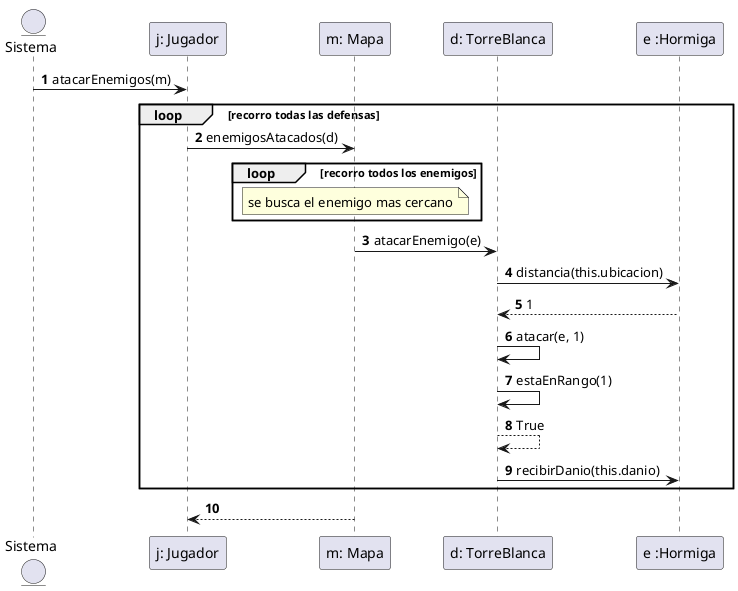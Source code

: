 @startuml
'https://plantuml.com/sequence-diagram

autonumber

entity Sistema
participant "j: Jugador"
participant "m: Mapa"
Sistema -> "j: Jugador":atacarEnemigos(m)
loop recorro todas las defensas
    "j: Jugador" -> "m: Mapa": enemigosAtacados(d)
    participant "d: TorreBlanca"

    loop recorro todos los enemigos
        note over "m: Mapa": se busca el enemigo mas cercano
    end
    participant "e :Hormiga"
    "m: Mapa"->"d: TorreBlanca": atacarEnemigo(e)
    "d: TorreBlanca" -> "e :Hormiga": distancia(this.ubicacion)
    "e :Hormiga" --> "d: TorreBlanca": 1
    "d: TorreBlanca" -> "d: TorreBlanca": atacar(e, 1)
    "d: TorreBlanca" -> "d: TorreBlanca": estaEnRango(1)
    "d: TorreBlanca" --> "d: TorreBlanca": True
    "d: TorreBlanca" -> "e :Hormiga": recibirDanio(this.danio)
end
"j: Jugador" <-- "m: Mapa"

@enduml